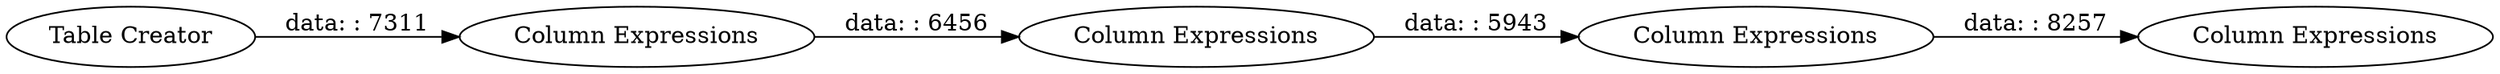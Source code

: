 digraph {
	"-5304129952131420526_11" [label="Column Expressions"]
	"-5304129952131420526_12" [label="Table Creator"]
	"-5304129952131420526_6" [label="Column Expressions"]
	"-5304129952131420526_9" [label="Column Expressions"]
	"-5304129952131420526_10" [label="Column Expressions"]
	"-5304129952131420526_6" -> "-5304129952131420526_9" [label="data: : 6456"]
	"-5304129952131420526_10" -> "-5304129952131420526_11" [label="data: : 8257"]
	"-5304129952131420526_12" -> "-5304129952131420526_6" [label="data: : 7311"]
	"-5304129952131420526_9" -> "-5304129952131420526_10" [label="data: : 5943"]
	rankdir=LR
}
